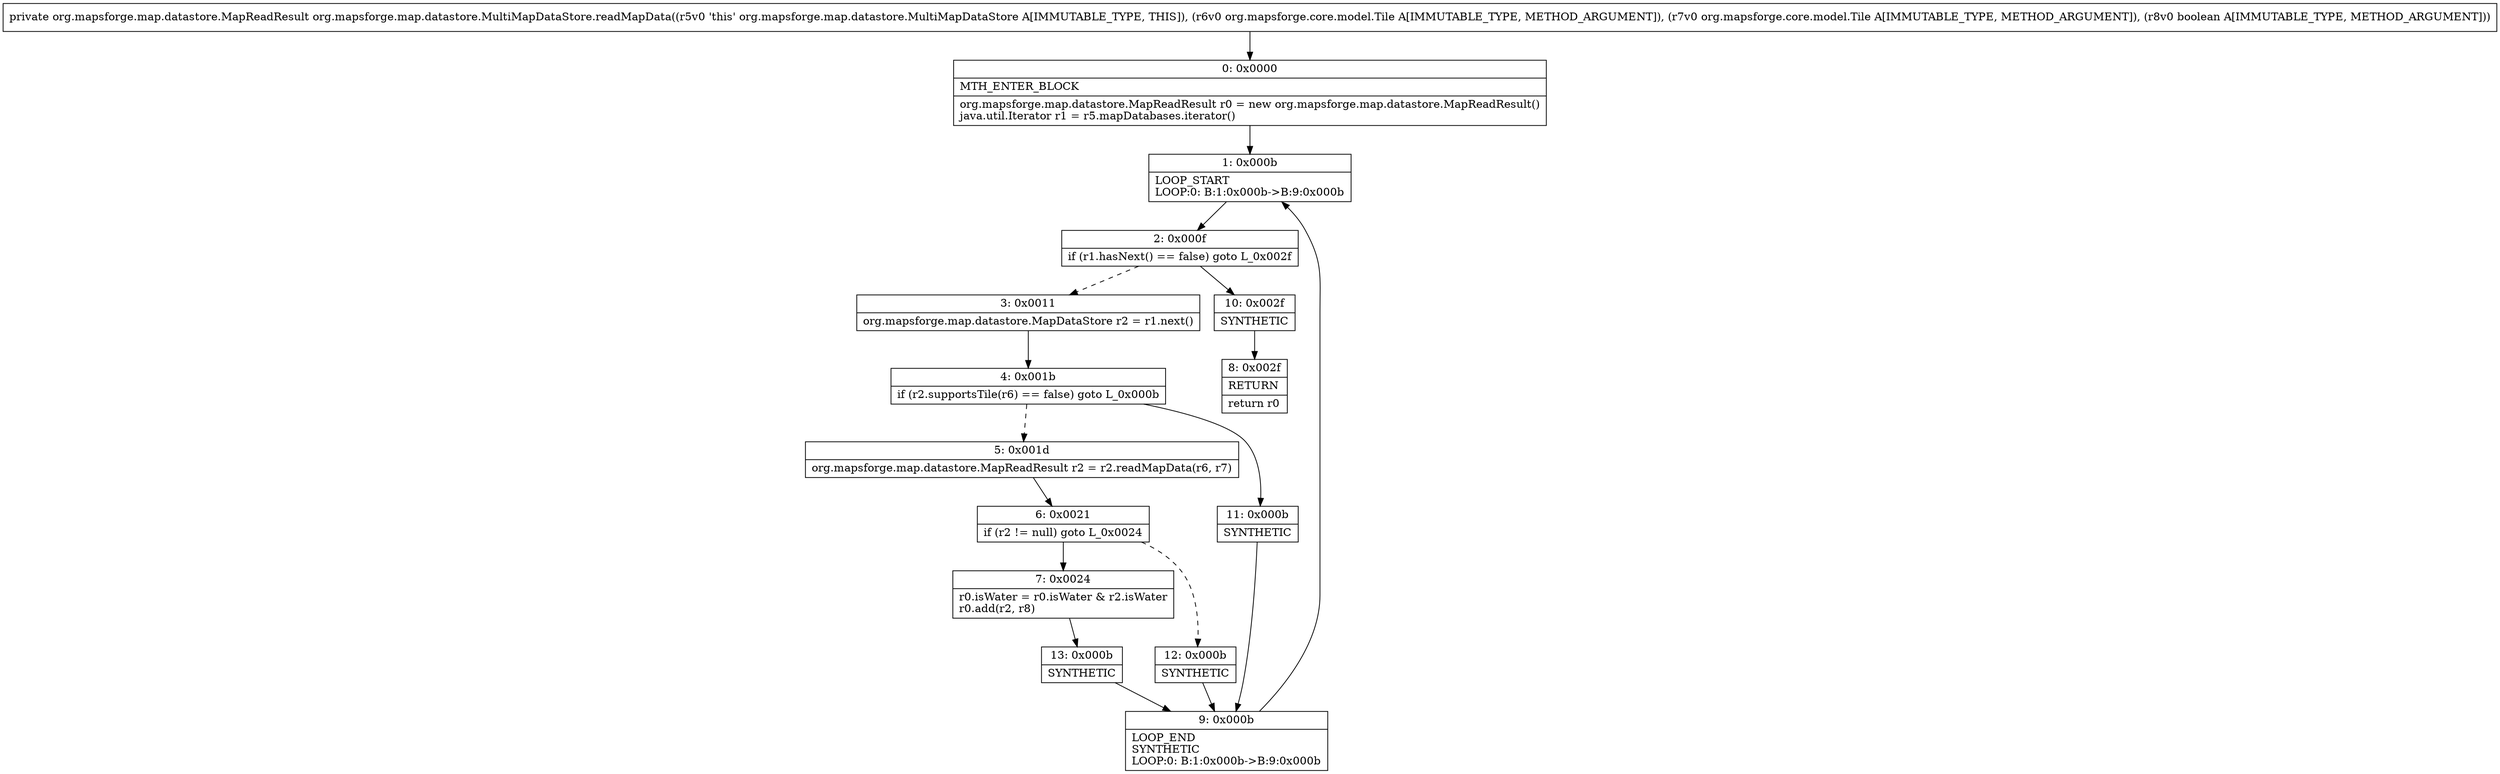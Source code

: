 digraph "CFG fororg.mapsforge.map.datastore.MultiMapDataStore.readMapData(Lorg\/mapsforge\/core\/model\/Tile;Lorg\/mapsforge\/core\/model\/Tile;Z)Lorg\/mapsforge\/map\/datastore\/MapReadResult;" {
Node_0 [shape=record,label="{0\:\ 0x0000|MTH_ENTER_BLOCK\l|org.mapsforge.map.datastore.MapReadResult r0 = new org.mapsforge.map.datastore.MapReadResult()\ljava.util.Iterator r1 = r5.mapDatabases.iterator()\l}"];
Node_1 [shape=record,label="{1\:\ 0x000b|LOOP_START\lLOOP:0: B:1:0x000b\-\>B:9:0x000b\l}"];
Node_2 [shape=record,label="{2\:\ 0x000f|if (r1.hasNext() == false) goto L_0x002f\l}"];
Node_3 [shape=record,label="{3\:\ 0x0011|org.mapsforge.map.datastore.MapDataStore r2 = r1.next()\l}"];
Node_4 [shape=record,label="{4\:\ 0x001b|if (r2.supportsTile(r6) == false) goto L_0x000b\l}"];
Node_5 [shape=record,label="{5\:\ 0x001d|org.mapsforge.map.datastore.MapReadResult r2 = r2.readMapData(r6, r7)\l}"];
Node_6 [shape=record,label="{6\:\ 0x0021|if (r2 != null) goto L_0x0024\l}"];
Node_7 [shape=record,label="{7\:\ 0x0024|r0.isWater = r0.isWater & r2.isWater\lr0.add(r2, r8)\l}"];
Node_8 [shape=record,label="{8\:\ 0x002f|RETURN\l|return r0\l}"];
Node_9 [shape=record,label="{9\:\ 0x000b|LOOP_END\lSYNTHETIC\lLOOP:0: B:1:0x000b\-\>B:9:0x000b\l}"];
Node_10 [shape=record,label="{10\:\ 0x002f|SYNTHETIC\l}"];
Node_11 [shape=record,label="{11\:\ 0x000b|SYNTHETIC\l}"];
Node_12 [shape=record,label="{12\:\ 0x000b|SYNTHETIC\l}"];
Node_13 [shape=record,label="{13\:\ 0x000b|SYNTHETIC\l}"];
MethodNode[shape=record,label="{private org.mapsforge.map.datastore.MapReadResult org.mapsforge.map.datastore.MultiMapDataStore.readMapData((r5v0 'this' org.mapsforge.map.datastore.MultiMapDataStore A[IMMUTABLE_TYPE, THIS]), (r6v0 org.mapsforge.core.model.Tile A[IMMUTABLE_TYPE, METHOD_ARGUMENT]), (r7v0 org.mapsforge.core.model.Tile A[IMMUTABLE_TYPE, METHOD_ARGUMENT]), (r8v0 boolean A[IMMUTABLE_TYPE, METHOD_ARGUMENT])) }"];
MethodNode -> Node_0;
Node_0 -> Node_1;
Node_1 -> Node_2;
Node_2 -> Node_3[style=dashed];
Node_2 -> Node_10;
Node_3 -> Node_4;
Node_4 -> Node_5[style=dashed];
Node_4 -> Node_11;
Node_5 -> Node_6;
Node_6 -> Node_7;
Node_6 -> Node_12[style=dashed];
Node_7 -> Node_13;
Node_9 -> Node_1;
Node_10 -> Node_8;
Node_11 -> Node_9;
Node_12 -> Node_9;
Node_13 -> Node_9;
}

